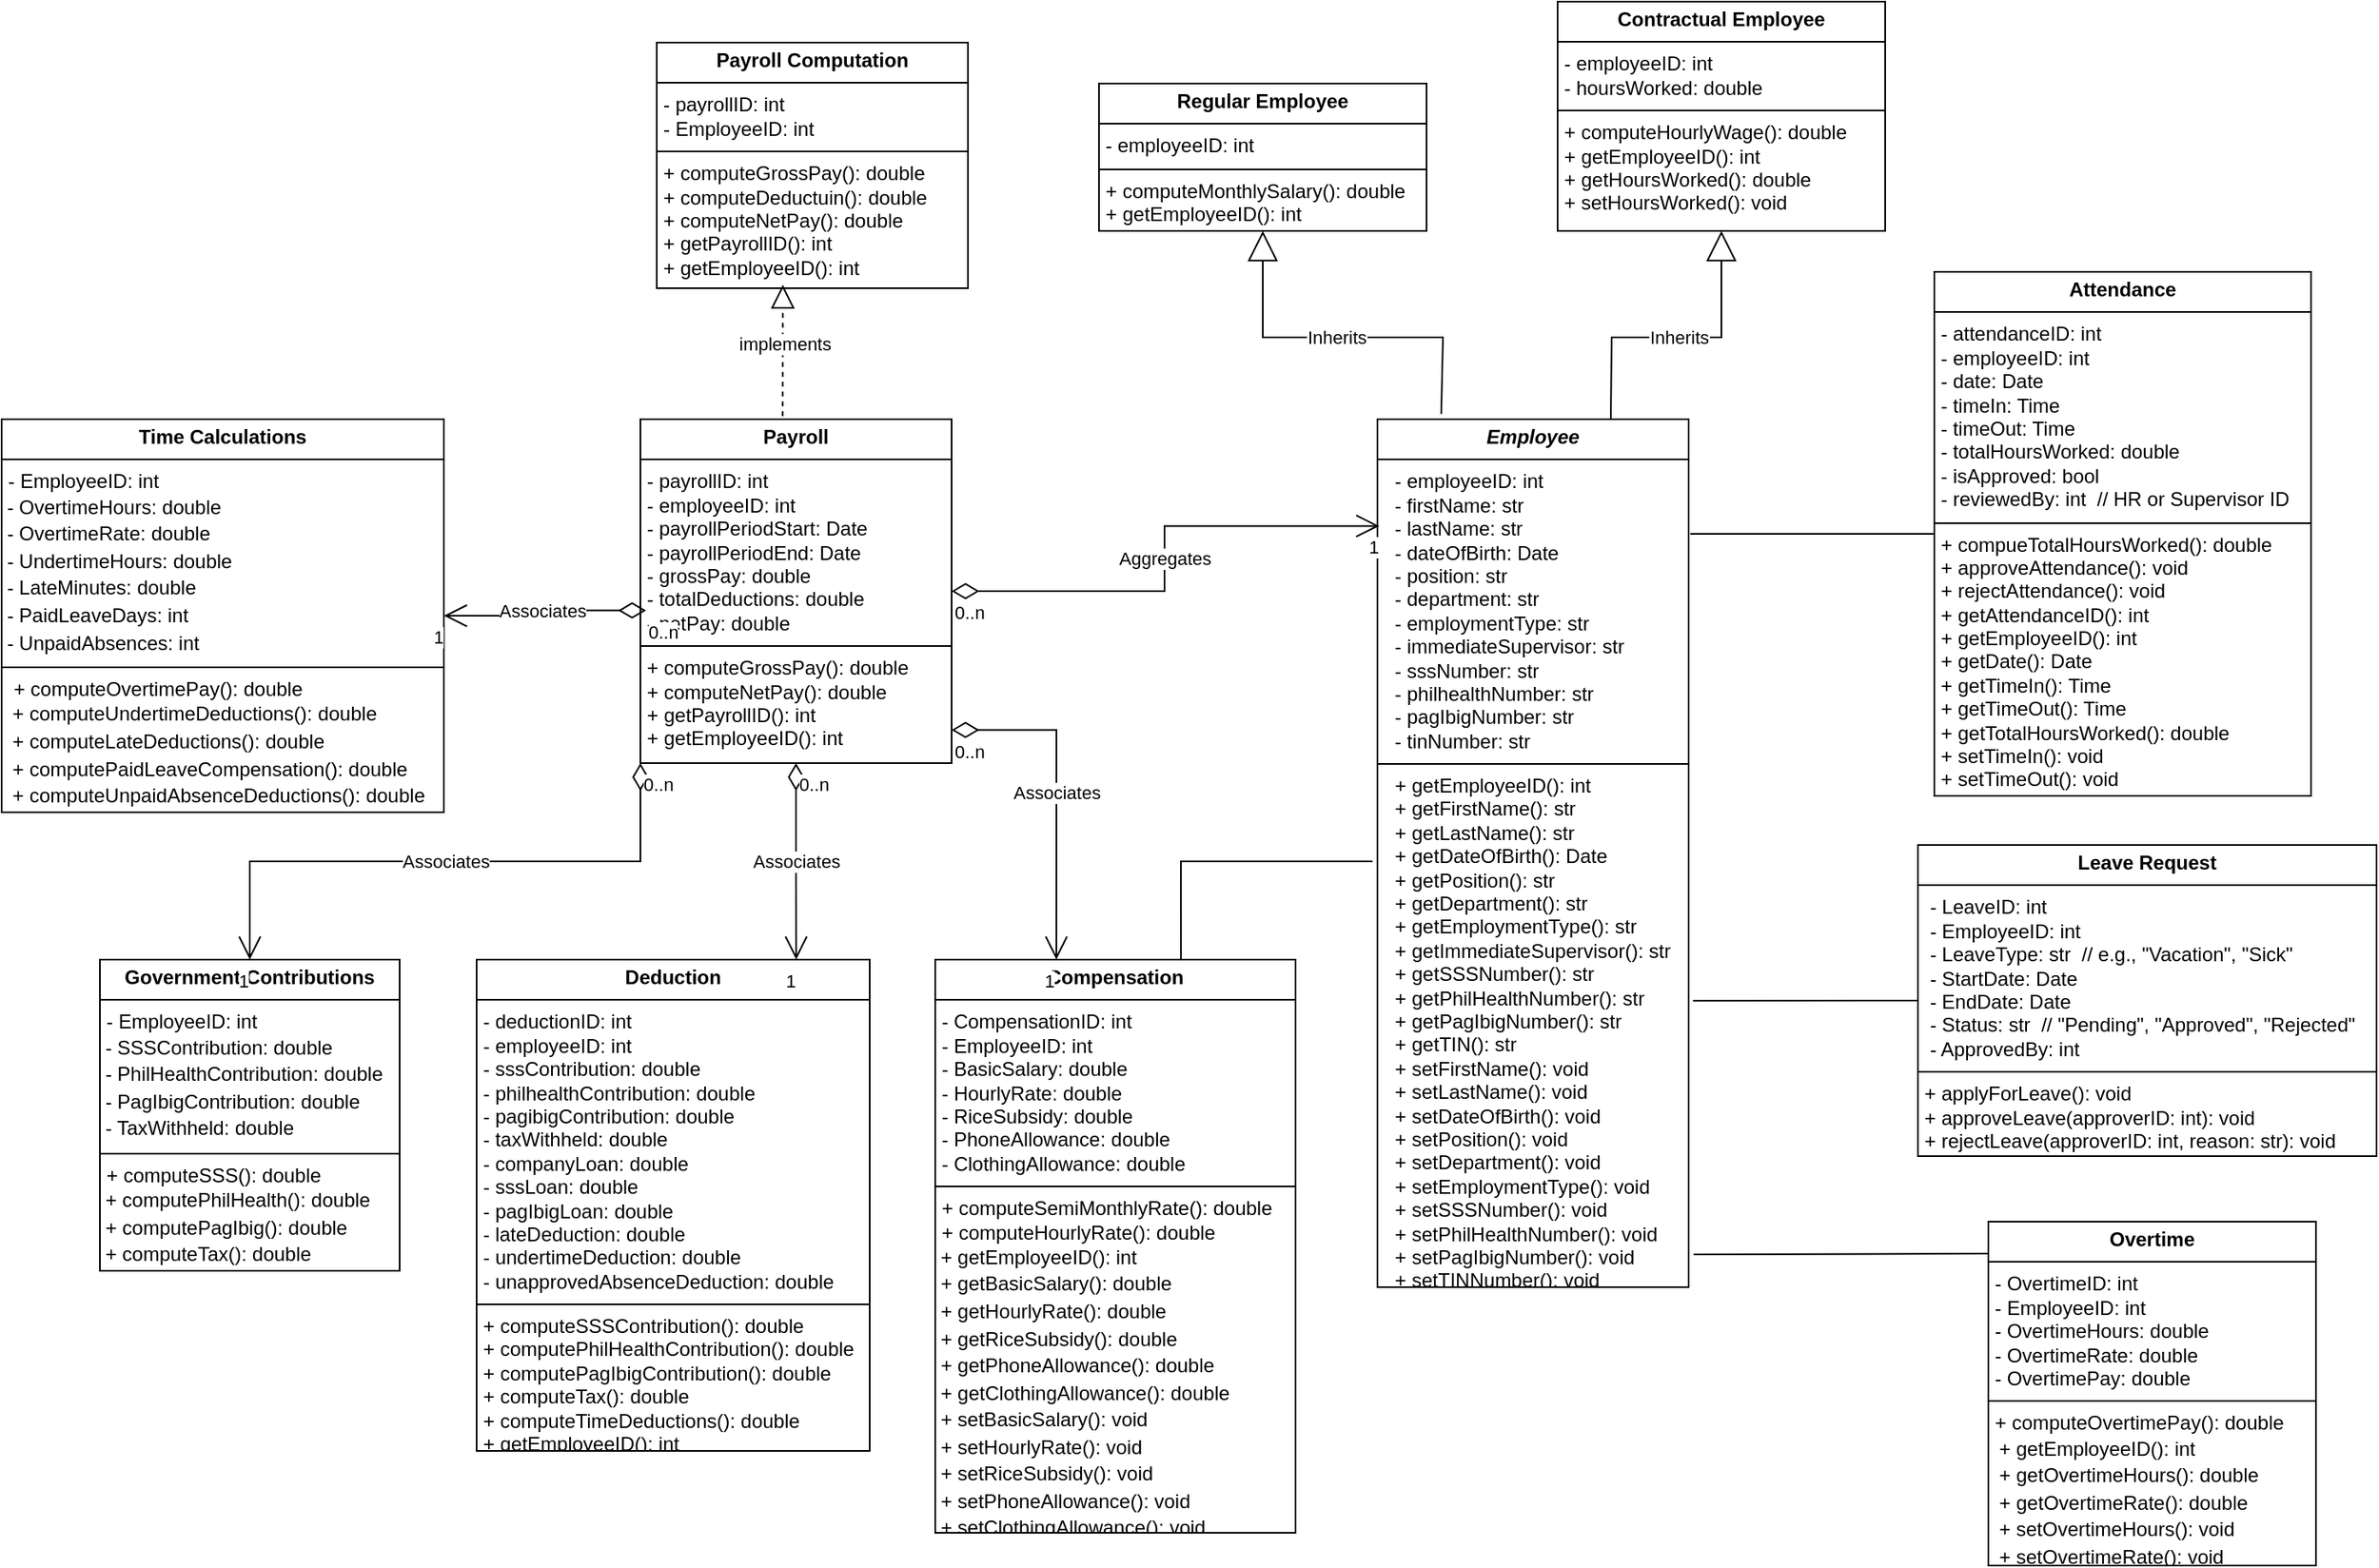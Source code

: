 <mxfile version="26.0.14">
  <diagram id="C5RBs43oDa-KdzZeNtuy" name="Page-1">
    <mxGraphModel dx="2576" dy="2152" grid="1" gridSize="10" guides="1" tooltips="1" connect="1" arrows="1" fold="1" page="1" pageScale="1" pageWidth="827" pageHeight="1169" math="0" shadow="0">
      <root>
        <mxCell id="WIyWlLk6GJQsqaUBKTNV-0" />
        <mxCell id="WIyWlLk6GJQsqaUBKTNV-1" parent="WIyWlLk6GJQsqaUBKTNV-0" />
        <mxCell id="chRU82PReidOJzXPxzaz-0" value="&lt;p style=&quot;margin:0px;margin-top:4px;text-align:center;&quot;&gt;&lt;b&gt;&lt;i&gt;Employee&lt;/i&gt;&lt;/b&gt;&lt;/p&gt;&lt;hr size=&quot;1&quot; style=&quot;border-style:solid;&quot;&gt;&lt;p style=&quot;margin:0px;margin-left:4px;&quot;&gt;&amp;nbsp; - employeeID: int &amp;nbsp;&lt;/p&gt;&lt;p style=&quot;margin:0px;margin-left:4px;&quot;&gt;&amp;nbsp; - firstName: str &amp;nbsp;&lt;/p&gt;&lt;p style=&quot;margin:0px;margin-left:4px;&quot;&gt;&amp;nbsp; - lastName: str &amp;nbsp;&lt;/p&gt;&lt;p style=&quot;margin:0px;margin-left:4px;&quot;&gt;&amp;nbsp; - dateOfBirth: Date &amp;nbsp;&lt;/p&gt;&lt;p style=&quot;margin:0px;margin-left:4px;&quot;&gt;&amp;nbsp; - position: str &amp;nbsp;&lt;/p&gt;&lt;p style=&quot;margin:0px;margin-left:4px;&quot;&gt;&amp;nbsp; - department: str &amp;nbsp;&lt;/p&gt;&lt;p style=&quot;margin:0px;margin-left:4px;&quot;&gt;&amp;nbsp; - employmentType: str &amp;nbsp;&lt;/p&gt;&lt;p style=&quot;margin:0px;margin-left:4px;&quot;&gt;&amp;nbsp; - immedi&lt;span style=&quot;white-space: pre;&quot;&gt;ateSupervisor: str&lt;/span&gt;&lt;/p&gt;&lt;p style=&quot;margin:0px;margin-left:4px;&quot;&gt;&amp;nbsp; - sssNumber: str &amp;nbsp;&lt;/p&gt;&lt;p style=&quot;margin:0px;margin-left:4px;&quot;&gt;&amp;nbsp; - philhealthNumber: str &amp;nbsp;&lt;/p&gt;&lt;p style=&quot;margin:0px;margin-left:4px;&quot;&gt;&amp;nbsp; - pagIbigNumber: str &amp;nbsp;&lt;/p&gt;&lt;p style=&quot;margin:0px;margin-left:4px;&quot;&gt;&amp;nbsp; - tinNumber: str &amp;nbsp;&lt;/p&gt;&lt;hr size=&quot;1&quot; style=&quot;border-style:solid;&quot;&gt;&lt;p style=&quot;margin: 0px 0px 0px 4px;&quot;&gt;&amp;nbsp; + getEmployeeID(): int &amp;nbsp;&lt;br&gt;&lt;/p&gt;&lt;p style=&quot;margin: 0px 0px 0px 4px;&quot;&gt;&amp;nbsp; + getFirstName(): str &amp;nbsp;&lt;/p&gt;&lt;p style=&quot;margin: 0px 0px 0px 4px;&quot;&gt;&amp;nbsp; + getLastName(): str &amp;nbsp;&lt;/p&gt;&lt;p style=&quot;margin: 0px 0px 0px 4px;&quot;&gt;&amp;nbsp; + getDateOfBirth(): Date &amp;nbsp;&lt;/p&gt;&lt;p style=&quot;margin: 0px 0px 0px 4px;&quot;&gt;&amp;nbsp; + getPosition(): str &amp;nbsp;&lt;/p&gt;&lt;p style=&quot;margin: 0px 0px 0px 4px;&quot;&gt;&amp;nbsp; + getDepartment(): str &amp;nbsp;&lt;/p&gt;&lt;p style=&quot;margin: 0px 0px 0px 4px;&quot;&gt;&amp;nbsp; + getEmploymentType(): str&amp;nbsp;&lt;/p&gt;&lt;p style=&quot;margin: 0px 0px 0px 4px;&quot;&gt;&amp;nbsp; + getImmediateSupervisor(): str&amp;nbsp;&lt;/p&gt;&lt;p style=&quot;margin: 0px 0px 0px 4px;&quot;&gt;&amp;nbsp; + getSSSNumber(): str &amp;nbsp;&lt;/p&gt;&lt;p style=&quot;margin: 0px 0px 0px 4px;&quot;&gt;&amp;nbsp; + getPhilHealthNumber(): str &amp;nbsp;&lt;/p&gt;&lt;p style=&quot;margin: 0px 0px 0px 4px;&quot;&gt;&amp;nbsp; + getPagIbigNumber(): str &amp;nbsp;&lt;/p&gt;&lt;p style=&quot;margin: 0px 0px 0px 4px;&quot;&gt;&amp;nbsp; + getTIN(): str &amp;nbsp;&lt;/p&gt;&lt;p style=&quot;margin: 0px 0px 0px 4px;&quot;&gt;&amp;nbsp; + setFirstName(): void &amp;nbsp;&lt;/p&gt;&lt;p style=&quot;margin: 0px 0px 0px 4px;&quot;&gt;&amp;nbsp; + setLastName(): void &amp;nbsp;&lt;/p&gt;&lt;p style=&quot;margin: 0px 0px 0px 4px;&quot;&gt;&amp;nbsp; + setDateOfBirth(): void &amp;nbsp;&lt;/p&gt;&lt;p style=&quot;margin: 0px 0px 0px 4px;&quot;&gt;&amp;nbsp; + setPosition(): void &amp;nbsp;&lt;/p&gt;&lt;p style=&quot;margin: 0px 0px 0px 4px;&quot;&gt;&amp;nbsp; + setDepartment(): void &amp;nbsp;&lt;/p&gt;&lt;p style=&quot;margin: 0px 0px 0px 4px;&quot;&gt;&amp;nbsp; + setEmploymentType(): void &amp;nbsp;&lt;/p&gt;&lt;p style=&quot;margin: 0px 0px 0px 4px;&quot;&gt;&amp;nbsp; + setSSSNumber(): void &amp;nbsp;&lt;/p&gt;&lt;p style=&quot;margin: 0px 0px 0px 4px;&quot;&gt;&amp;nbsp; + setPhilHealthNumber(): void &amp;nbsp;&lt;/p&gt;&lt;p style=&quot;margin: 0px 0px 0px 4px;&quot;&gt;&amp;nbsp; + setPagIbigNumber(): void &amp;nbsp;&lt;/p&gt;&lt;p style=&quot;margin: 0px 0px 0px 4px;&quot;&gt;&amp;nbsp; + setTINNumber(): void&lt;/p&gt;" style="verticalAlign=top;align=left;overflow=fill;html=1;whiteSpace=wrap;" parent="WIyWlLk6GJQsqaUBKTNV-1" vertex="1">
          <mxGeometry x="40" y="130" width="190" height="530" as="geometry" />
        </mxCell>
        <mxCell id="chRU82PReidOJzXPxzaz-1" value="&lt;p style=&quot;margin:0px;margin-top:4px;text-align:center;&quot;&gt;&lt;b&gt;Payroll&lt;/b&gt;&lt;/p&gt;&lt;hr size=&quot;1&quot; style=&quot;border-style:solid;&quot;&gt;&lt;p style=&quot;margin:0px;margin-left:4px;&quot;&gt;- payrollID: int&lt;br&gt;- employeeID: int&lt;/p&gt;&lt;p style=&quot;margin:0px;margin-left:4px;&quot;&gt;- payrollPeriodStart: Date&lt;/p&gt;&lt;p style=&quot;margin:0px;margin-left:4px;&quot;&gt;- payrollPeriodEnd: Date&lt;/p&gt;&lt;p style=&quot;margin:0px;margin-left:4px;&quot;&gt;- grossPay: double&lt;/p&gt;&lt;p style=&quot;margin:0px;margin-left:4px;&quot;&gt;- totalDeductions: double&lt;/p&gt;&lt;p style=&quot;margin:0px;margin-left:4px;&quot;&gt;- netPay: double&lt;/p&gt;&lt;hr size=&quot;1&quot; style=&quot;border-style:solid;&quot;&gt;&lt;p style=&quot;margin:0px;margin-left:4px;&quot;&gt;+ computeGrossPay(): double&lt;br&gt;+ computeNetPay(): double&lt;/p&gt;&lt;p style=&quot;margin:0px;margin-left:4px;&quot;&gt;+ getPayrollID(): int &amp;nbsp;&lt;/p&gt;&lt;p style=&quot;margin:0px;margin-left:4px;&quot;&gt;+ getEmployeeID(): int &amp;nbsp;&lt;/p&gt;" style="verticalAlign=top;align=left;overflow=fill;html=1;whiteSpace=wrap;" parent="WIyWlLk6GJQsqaUBKTNV-1" vertex="1">
          <mxGeometry x="-410" y="130" width="190" height="210" as="geometry" />
        </mxCell>
        <mxCell id="chRU82PReidOJzXPxzaz-2" value="&lt;p style=&quot;margin:0px;margin-top:4px;text-align:center;&quot;&gt;&lt;b&gt;Regular Employee&lt;/b&gt;&lt;/p&gt;&lt;hr size=&quot;1&quot; style=&quot;border-style:solid;&quot;&gt;&lt;p style=&quot;margin:0px;margin-left:4px;&quot;&gt;- employeeID: int&lt;/p&gt;&lt;hr size=&quot;1&quot; style=&quot;border-style:solid;&quot;&gt;&lt;p style=&quot;margin:0px;margin-left:4px;&quot;&gt;+ computeMonthlySalary(): double &amp;nbsp;&lt;/p&gt;&lt;p style=&quot;margin:0px;margin-left:4px;&quot;&gt;+ getEmployeeID(): int&lt;/p&gt;&lt;p style=&quot;margin:0px;margin-left:4px;&quot;&gt;&lt;br&gt;&lt;/p&gt;" style="verticalAlign=top;align=left;overflow=fill;html=1;whiteSpace=wrap;" parent="WIyWlLk6GJQsqaUBKTNV-1" vertex="1">
          <mxGeometry x="-130" y="-75" width="200" height="90" as="geometry" />
        </mxCell>
        <mxCell id="chRU82PReidOJzXPxzaz-3" value="&lt;p style=&quot;margin:0px;margin-top:4px;text-align:center;&quot;&gt;&lt;b&gt;Contractual Employee&lt;/b&gt;&lt;/p&gt;&lt;hr size=&quot;1&quot; style=&quot;border-style:solid;&quot;&gt;&lt;p style=&quot;margin:0px;margin-left:4px;&quot;&gt;- employeeID: int&lt;/p&gt;&lt;p style=&quot;margin:0px;margin-left:4px;&quot;&gt;- hoursWorked: double&lt;br&gt;&lt;/p&gt;&lt;hr size=&quot;1&quot; style=&quot;border-style:solid;&quot;&gt;&lt;p style=&quot;margin:0px;margin-left:4px;&quot;&gt;+ computeHourlyWage(): double &amp;nbsp;&lt;/p&gt;&lt;p style=&quot;margin:0px;margin-left:4px;&quot;&gt;+ getEmployeeID(): int&lt;/p&gt;&lt;p style=&quot;margin:0px;margin-left:4px;&quot;&gt;+ getHoursWorked(): double&lt;br&gt;&lt;/p&gt;&lt;p style=&quot;margin:0px;margin-left:4px;&quot;&gt;+ setHoursWorked(): void&lt;/p&gt;&lt;p style=&quot;margin:0px;margin-left:4px;&quot;&gt;&lt;br&gt;&lt;/p&gt;" style="verticalAlign=top;align=left;overflow=fill;html=1;whiteSpace=wrap;" parent="WIyWlLk6GJQsqaUBKTNV-1" vertex="1">
          <mxGeometry x="150" y="-125" width="200" height="140" as="geometry" />
        </mxCell>
        <mxCell id="chRU82PReidOJzXPxzaz-5" value="&lt;p style=&quot;margin:0px;margin-top:4px;text-align:center;&quot;&gt;&lt;b&gt;Compensation&lt;/b&gt;&lt;/p&gt;&lt;hr size=&quot;1&quot; style=&quot;border-style:solid;&quot;&gt;&lt;p style=&quot;margin:0px;margin-left:4px;&quot;&gt;- CompensationID: int &amp;nbsp;&lt;/p&gt;&lt;p style=&quot;margin:0px;margin-left:4px;&quot;&gt;- EmployeeID: int &amp;nbsp;&lt;/p&gt;&lt;p style=&quot;margin:0px;margin-left:4px;&quot;&gt;- BasicSalary: double &amp;nbsp;&lt;br&gt;&lt;/p&gt;&lt;p style=&quot;margin:0px;margin-left:4px;&quot;&gt;- HourlyRate: double &amp;nbsp;&lt;/p&gt;&lt;p style=&quot;margin:0px;margin-left:4px;&quot;&gt;- RiceSubsidy: double &amp;nbsp;&lt;/p&gt;&lt;p style=&quot;margin:0px;margin-left:4px;&quot;&gt;- PhoneAllowance: double &amp;nbsp;&lt;/p&gt;&lt;p style=&quot;margin:0px;margin-left:4px;&quot;&gt;- ClothingAllowance: double&lt;/p&gt;&lt;hr size=&quot;1&quot; style=&quot;border-style:solid;&quot;&gt;&lt;p style=&quot;margin:0px;margin-left:4px;&quot;&gt;+ computeSemiMonthlyRate(): double &amp;nbsp;&lt;/p&gt;&lt;p style=&quot;margin:0px;margin-left:4px;&quot;&gt;+ computeHourlyRate(): double&amp;nbsp;&lt;/p&gt;&lt;span id=&quot;docs-internal-guid-3c4f18a2-7fff-37b7-09e7-5eb1f51e57d1&quot;&gt;&lt;p style=&quot;line-height: 1.38; margin-top: 0pt; margin-bottom: 0pt;&quot; dir=&quot;ltr&quot;&gt;&lt;font style=&quot;font-size: 12px;&quot;&gt;&lt;span style=&quot;font-family: Arial, sans-serif; font-variant-ligatures: normal; font-variant-alternates: normal; font-variant-numeric: normal; font-variant-east-asian: normal; font-variant-position: normal; vertical-align: baseline; white-space: pre-wrap;&quot;&gt;&amp;nbsp;&lt;/span&gt;&lt;span style=&quot;font-family: Arial, sans-serif; white-space: pre-wrap;&quot;&gt;+ getEmployeeID(): int&lt;/span&gt;&lt;/font&gt;&lt;/p&gt;&lt;p style=&quot;line-height: 1.38; margin-top: 0pt; margin-bottom: 0pt;&quot; dir=&quot;ltr&quot;&gt;&lt;span style=&quot;font-family: Arial, sans-serif; font-variant-ligatures: normal; font-variant-alternates: normal; font-variant-numeric: normal; font-variant-east-asian: normal; font-variant-position: normal; vertical-align: baseline; white-space: pre-wrap;&quot;&gt;&lt;font style=&quot;font-size: 12px;&quot;&gt;&amp;nbsp;+ getBasicSalary(): double&lt;/font&gt;&lt;/span&gt;&lt;/p&gt;&lt;p style=&quot;line-height: 1.38; margin-top: 0pt; margin-bottom: 0pt;&quot; dir=&quot;ltr&quot;&gt;&lt;span style=&quot;font-variant-ligatures: normal; font-variant-alternates: normal; font-variant-numeric: normal; font-variant-east-asian: normal; font-variant-position: normal; vertical-align: baseline; white-space: pre-wrap;&quot;&gt;&lt;font style=&quot;font-size: 12px;&quot;&gt;&amp;nbsp;+ getHourlyRate(): double&lt;/font&gt;&lt;/span&gt;&lt;/p&gt;&lt;p style=&quot;line-height: 1.38; margin-top: 0pt; margin-bottom: 0pt;&quot; dir=&quot;ltr&quot;&gt;&lt;span style=&quot;font-variant-ligatures: normal; font-variant-alternates: normal; font-variant-numeric: normal; font-variant-east-asian: normal; font-variant-position: normal; vertical-align: baseline; white-space: pre-wrap;&quot;&gt;&lt;font style=&quot;font-size: 12px;&quot; face=&quot;Helvetica&quot;&gt;&amp;nbsp;+ getRiceSubsidy(): double&lt;/font&gt;&lt;/span&gt;&lt;/p&gt;&lt;p style=&quot;line-height: 1.38; margin-top: 0pt; margin-bottom: 0pt;&quot; dir=&quot;ltr&quot;&gt;&lt;span style=&quot;font-variant-ligatures: normal; font-variant-alternates: normal; font-variant-numeric: normal; font-variant-east-asian: normal; font-variant-position: normal; vertical-align: baseline; white-space: pre-wrap;&quot;&gt;&lt;font style=&quot;font-size: 12px;&quot; face=&quot;Helvetica&quot;&gt;&amp;nbsp;+ getPhoneAllowance(): double&lt;/font&gt;&lt;/span&gt;&lt;/p&gt;&lt;p style=&quot;line-height: 1.38; margin-top: 0pt; margin-bottom: 0pt;&quot; dir=&quot;ltr&quot;&gt;&lt;span style=&quot;font-variant-ligatures: normal; font-variant-alternates: normal; font-variant-numeric: normal; font-variant-east-asian: normal; font-variant-position: normal; vertical-align: baseline; white-space: pre-wrap;&quot;&gt;&lt;font style=&quot;font-size: 12px;&quot;&gt;&amp;nbsp;+ getClothingAllowance(): double&lt;/font&gt;&lt;/span&gt;&lt;/p&gt;&lt;p style=&quot;line-height: 1.38; margin-top: 0pt; margin-bottom: 0pt;&quot; dir=&quot;ltr&quot;&gt;&lt;span style=&quot;font-variant-ligatures: normal; font-variant-alternates: normal; font-variant-numeric: normal; font-variant-east-asian: normal; font-variant-position: normal; vertical-align: baseline; white-space: pre-wrap;&quot;&gt;&lt;font style=&quot;font-size: 12px;&quot; face=&quot;Helvetica&quot;&gt;&amp;nbsp;+ setBasicSalary(): void&lt;/font&gt;&lt;/span&gt;&lt;/p&gt;&lt;p style=&quot;line-height: 1.38; margin-top: 0pt; margin-bottom: 0pt;&quot; dir=&quot;ltr&quot;&gt;&lt;span style=&quot;font-variant-ligatures: normal; font-variant-alternates: normal; font-variant-numeric: normal; font-variant-east-asian: normal; font-variant-position: normal; vertical-align: baseline; white-space: pre-wrap;&quot;&gt;&lt;font style=&quot;font-size: 12px;&quot; face=&quot;Helvetica&quot;&gt;&amp;nbsp;+ setHourlyRate(): void&lt;/font&gt;&lt;/span&gt;&lt;/p&gt;&lt;p style=&quot;line-height: 1.38; margin-top: 0pt; margin-bottom: 0pt;&quot; dir=&quot;ltr&quot;&gt;&lt;span style=&quot;font-variant-ligatures: normal; font-variant-alternates: normal; font-variant-numeric: normal; font-variant-east-asian: normal; font-variant-position: normal; vertical-align: baseline; white-space: pre-wrap;&quot;&gt;&lt;font style=&quot;font-size: 12px;&quot; face=&quot;Helvetica&quot;&gt;&amp;nbsp;+ setRiceSubsidy(): void&lt;/font&gt;&lt;/span&gt;&lt;/p&gt;&lt;p style=&quot;line-height: 1.38; margin-top: 0pt; margin-bottom: 0pt;&quot; dir=&quot;ltr&quot;&gt;&lt;span style=&quot;font-variant-ligatures: normal; font-variant-alternates: normal; font-variant-numeric: normal; font-variant-east-asian: normal; font-variant-position: normal; vertical-align: baseline; white-space: pre-wrap;&quot;&gt;&lt;font style=&quot;font-size: 12px;&quot; face=&quot;Helvetica&quot;&gt;&amp;nbsp;+ setPhoneAllowance(): void&lt;/font&gt;&lt;/span&gt;&lt;/p&gt;&lt;p style=&quot;line-height: 1.38; margin-top: 0pt; margin-bottom: 0pt;&quot; dir=&quot;ltr&quot;&gt;&lt;span style=&quot;font-family: Arial, sans-serif; font-variant-ligatures: normal; font-variant-alternates: normal; font-variant-numeric: normal; font-variant-east-asian: normal; font-variant-position: normal; vertical-align: baseline; white-space: pre-wrap;&quot;&gt;&lt;font style=&quot;font-size: 12px;&quot;&gt;&amp;nbsp;+ setClothingAllowance(): void&lt;/font&gt;&lt;/span&gt;&lt;/p&gt;&lt;/span&gt;&lt;br class=&quot;Apple-interchange-newline&quot;&gt;&lt;p style=&quot;margin:0px;margin-left:4px;&quot;&gt;&amp;nbsp;&lt;/p&gt;" style="verticalAlign=top;align=left;overflow=fill;html=1;whiteSpace=wrap;" parent="WIyWlLk6GJQsqaUBKTNV-1" vertex="1">
          <mxGeometry x="-230" y="460" width="220" height="350" as="geometry" />
        </mxCell>
        <mxCell id="chRU82PReidOJzXPxzaz-6" style="edgeStyle=orthogonalEdgeStyle;rounded=0;orthogonalLoop=1;jettySize=auto;html=1;exitX=0.5;exitY=1;exitDx=0;exitDy=0;" parent="WIyWlLk6GJQsqaUBKTNV-1" source="chRU82PReidOJzXPxzaz-5" target="chRU82PReidOJzXPxzaz-5" edge="1">
          <mxGeometry relative="1" as="geometry" />
        </mxCell>
        <mxCell id="chRU82PReidOJzXPxzaz-7" value="&lt;p style=&quot;margin:0px;margin-top:4px;text-align:center;&quot;&gt;&lt;b&gt;Overtime&lt;/b&gt;&lt;/p&gt;&lt;hr size=&quot;1&quot; style=&quot;border-style:solid;&quot;&gt;&lt;p style=&quot;margin:0px;margin-left:4px;&quot;&gt;- OvertimeID: int &amp;nbsp;&lt;/p&gt;&lt;p style=&quot;margin:0px;margin-left:4px;&quot;&gt;- EmployeeID: int &amp;nbsp;&lt;/p&gt;&lt;p style=&quot;margin:0px;margin-left:4px;&quot;&gt;- OvertimeHours: double &amp;nbsp;&lt;/p&gt;&lt;p style=&quot;margin:0px;margin-left:4px;&quot;&gt;- OvertimeRate: double &amp;nbsp;&lt;/p&gt;&lt;p style=&quot;margin:0px;margin-left:4px;&quot;&gt;- OvertimePay: double&lt;/p&gt;&lt;hr size=&quot;1&quot; style=&quot;border-style:solid;&quot;&gt;&lt;p style=&quot;margin:0px;margin-left:4px;&quot;&gt;+ computeOvertimePay(): double&lt;/p&gt;&lt;p style=&quot;line-height: 1.38; margin-top: 0pt; margin-bottom: 0pt;&quot; dir=&quot;ltr&quot;&gt;&lt;span style=&quot;color: rgb(0, 0, 0); background-color: transparent; font-weight: 400; font-style: normal; font-variant-ligatures: normal; font-variant-caps: normal; font-variant-alternates: normal; font-variant-numeric: normal; font-variant-east-asian: normal; font-variant-position: normal; text-decoration: none; vertical-align: baseline; white-space: pre-wrap;&quot;&gt;&lt;font style=&quot;font-size: 12px;&quot; face=&quot;Helvetica&quot;&gt;&amp;nbsp;&amp;nbsp;+ getEmployeeID(): int&lt;/font&gt;&lt;/span&gt;&lt;/p&gt;&lt;p style=&quot;line-height: 1.38; margin-top: 0pt; margin-bottom: 0pt;&quot; dir=&quot;ltr&quot;&gt;&lt;span style=&quot;color: rgb(0, 0, 0); background-color: transparent; font-weight: 400; font-style: normal; font-variant-ligatures: normal; font-variant-caps: normal; font-variant-alternates: normal; font-variant-numeric: normal; font-variant-east-asian: normal; font-variant-position: normal; text-decoration: none; vertical-align: baseline; white-space: pre-wrap;&quot;&gt;&lt;font style=&quot;font-size: 12px;&quot; face=&quot;Helvetica&quot;&gt;&amp;nbsp;&amp;nbsp;+ getOvertimeHours(): double&lt;/font&gt;&lt;/span&gt;&lt;/p&gt;&lt;p style=&quot;line-height: 1.38; margin-top: 0pt; margin-bottom: 0pt;&quot; dir=&quot;ltr&quot;&gt;&lt;span style=&quot;color: rgb(0, 0, 0); background-color: transparent; font-weight: 400; font-style: normal; font-variant-ligatures: normal; font-variant-caps: normal; font-variant-alternates: normal; font-variant-numeric: normal; font-variant-east-asian: normal; font-variant-position: normal; text-decoration: none; vertical-align: baseline; white-space: pre-wrap;&quot;&gt;&lt;font style=&quot;font-size: 12px;&quot; face=&quot;Helvetica&quot;&gt;&amp;nbsp;&amp;nbsp;+ getOvertimeRate(): double&lt;/font&gt;&lt;/span&gt;&lt;/p&gt;&lt;p style=&quot;line-height: 1.38; margin-top: 0pt; margin-bottom: 0pt;&quot; dir=&quot;ltr&quot;&gt;&lt;span style=&quot;color: rgb(0, 0, 0); background-color: transparent; font-weight: 400; font-style: normal; font-variant-ligatures: normal; font-variant-caps: normal; font-variant-alternates: normal; font-variant-numeric: normal; font-variant-east-asian: normal; font-variant-position: normal; text-decoration: none; vertical-align: baseline; white-space: pre-wrap;&quot;&gt;&lt;font style=&quot;font-size: 12px;&quot; face=&quot;Helvetica&quot;&gt;&amp;nbsp;&amp;nbsp;+ setOvertimeHours(): void&lt;/font&gt;&lt;/span&gt;&lt;/p&gt;&lt;p style=&quot;line-height: 1.38; margin-top: 0pt; margin-bottom: 0pt;&quot; dir=&quot;ltr&quot;&gt;&lt;span style=&quot;color: rgb(0, 0, 0); background-color: transparent; font-weight: 400; font-style: normal; font-variant-ligatures: normal; font-variant-caps: normal; font-variant-alternates: normal; font-variant-numeric: normal; font-variant-east-asian: normal; font-variant-position: normal; text-decoration: none; vertical-align: baseline; white-space: pre-wrap;&quot;&gt;&lt;font style=&quot;font-size: 12px;&quot; face=&quot;Helvetica&quot;&gt;&amp;nbsp;&amp;nbsp;+ setOvertimeRate(): void&lt;/font&gt;&lt;/span&gt;&lt;/p&gt;&lt;p style=&quot;margin:0px;margin-left:4px;&quot;&gt;&lt;span id=&quot;docs-internal-guid-a8d31818-7fff-54fe-7ceb-3d3f3d21c4a2&quot;&gt;&lt;/span&gt;&lt;br class=&quot;Apple-interchange-newline&quot;&gt;&lt;/p&gt;" style="verticalAlign=top;align=left;overflow=fill;html=1;whiteSpace=wrap;" parent="WIyWlLk6GJQsqaUBKTNV-1" vertex="1">
          <mxGeometry x="413" y="620" width="200" height="210" as="geometry" />
        </mxCell>
        <mxCell id="chRU82PReidOJzXPxzaz-8" value="&lt;p style=&quot;margin:0px;margin-top:4px;text-align:center;&quot;&gt;&lt;b&gt;Attendance&lt;/b&gt;&lt;/p&gt;&lt;hr size=&quot;1&quot; style=&quot;border-style:solid;&quot;&gt;&lt;p style=&quot;margin:0px;margin-left:4px;&quot;&gt;- attendanceID: int &amp;nbsp;&lt;/p&gt;&lt;p style=&quot;margin:0px;margin-left:4px;&quot;&gt;- employeeID: int &amp;nbsp;&lt;/p&gt;&lt;p style=&quot;margin:0px;margin-left:4px;&quot;&gt;- date: Date &amp;nbsp;&lt;/p&gt;&lt;p style=&quot;margin:0px;margin-left:4px;&quot;&gt;- timeIn: Time &amp;nbsp;&lt;/p&gt;&lt;p style=&quot;margin:0px;margin-left:4px;&quot;&gt;- timeOut: Time &amp;nbsp;&lt;/p&gt;&lt;p style=&quot;margin:0px;margin-left:4px;&quot;&gt;- totalHoursWorked: double&amp;nbsp;&lt;/p&gt;&lt;p style=&quot;margin:0px;margin-left:4px;&quot;&gt;- isApproved: bool &amp;nbsp;&lt;/p&gt;&lt;p style=&quot;margin:0px;margin-left:4px;&quot;&gt;- reviewedBy: int &amp;nbsp;// HR or Supervisor ID&lt;/p&gt;&lt;hr size=&quot;1&quot; style=&quot;border-style:solid;&quot;&gt;&lt;p style=&quot;margin:0px;margin-left:4px;&quot;&gt;+ compueTotalHoursWorked(): double&lt;/p&gt;&lt;p style=&quot;margin:0px;margin-left:4px;&quot;&gt;+ approveAttendance(): void &amp;nbsp;&lt;br&gt;&lt;/p&gt;&lt;p style=&quot;margin:0px;margin-left:4px;&quot;&gt;+ rejectAttendance(): void &amp;nbsp;&lt;/p&gt;&lt;p style=&quot;margin:0px;margin-left:4px;&quot;&gt;+ getAttendanceID(): int &amp;nbsp;&lt;/p&gt;&lt;p style=&quot;margin:0px;margin-left:4px;&quot;&gt;+ getEmployeeID(): int &amp;nbsp;&lt;/p&gt;&lt;p style=&quot;margin:0px;margin-left:4px;&quot;&gt;+ getDate(): Date &amp;nbsp;&lt;/p&gt;&lt;p style=&quot;margin:0px;margin-left:4px;&quot;&gt;+ getTimeIn(): Time &amp;nbsp;&lt;/p&gt;&lt;p style=&quot;margin:0px;margin-left:4px;&quot;&gt;+ getTimeOut(): Time &amp;nbsp;&lt;/p&gt;&lt;p style=&quot;margin:0px;margin-left:4px;&quot;&gt;+ getTotalHoursWorked(): double &amp;nbsp;&lt;/p&gt;&lt;p style=&quot;margin:0px;margin-left:4px;&quot;&gt;+ setTimeIn(): void &amp;nbsp;&lt;/p&gt;&lt;p style=&quot;margin:0px;margin-left:4px;&quot;&gt;+ setTimeOut(): void &amp;nbsp;&lt;/p&gt;" style="verticalAlign=top;align=left;overflow=fill;html=1;whiteSpace=wrap;" parent="WIyWlLk6GJQsqaUBKTNV-1" vertex="1">
          <mxGeometry x="380" y="40" width="230" height="320" as="geometry" />
        </mxCell>
        <mxCell id="kJTj5XH4hh1Wcs7hZpP2-0" value="&lt;p style=&quot;margin:0px;margin-top:4px;text-align:center;&quot;&gt;&lt;b&gt;Deduction&lt;/b&gt;&lt;/p&gt;&lt;hr size=&quot;1&quot; style=&quot;border-style:solid;&quot;&gt;&lt;p style=&quot;margin:0px;margin-left:4px;&quot;&gt;- deductionID: int &amp;nbsp;&lt;/p&gt;&lt;p style=&quot;margin:0px;margin-left:4px;&quot;&gt;- employeeID: int &amp;nbsp;&lt;/p&gt;&lt;p style=&quot;margin:0px;margin-left:4px;&quot;&gt;- sssContribution: double &amp;nbsp;&lt;/p&gt;&lt;p style=&quot;margin:0px;margin-left:4px;&quot;&gt;- philhealthContribution: double &amp;nbsp;&lt;/p&gt;&lt;p style=&quot;margin:0px;margin-left:4px;&quot;&gt;- pagibigContribution: double &amp;nbsp;&lt;/p&gt;&lt;p style=&quot;margin:0px;margin-left:4px;&quot;&gt;- taxWithheld: double &amp;nbsp;&lt;/p&gt;&lt;p style=&quot;margin:0px;margin-left:4px;&quot;&gt;- companyLoan: double &amp;nbsp;&lt;/p&gt;&lt;p style=&quot;margin:0px;margin-left:4px;&quot;&gt;- sssLoan: double &amp;nbsp;&lt;/p&gt;&lt;p style=&quot;margin:0px;margin-left:4px;&quot;&gt;- pagIbigLoan: double &amp;nbsp;&lt;/p&gt;&lt;p style=&quot;margin:0px;margin-left:4px;&quot;&gt;- lateDeduction: double &amp;nbsp;&lt;/p&gt;&lt;p style=&quot;margin:0px;margin-left:4px;&quot;&gt;- undertimeDeduction: double &amp;nbsp;&lt;/p&gt;&lt;p style=&quot;margin:0px;margin-left:4px;&quot;&gt;- unapprovedAbsenceDeduction: double&amp;nbsp;&lt;/p&gt;&lt;hr size=&quot;1&quot; style=&quot;border-style:solid;&quot;&gt;&lt;p style=&quot;margin:0px;margin-left:4px;&quot;&gt;+ computeSSSContribution(): double &amp;nbsp;&lt;/p&gt;&lt;p style=&quot;margin:0px;margin-left:4px;&quot;&gt;+ computePhilHealthContribution(): double&amp;nbsp;&lt;/p&gt;&lt;p style=&quot;margin:0px;margin-left:4px;&quot;&gt;+ computePagIbigContribution(): double &amp;nbsp;&lt;/p&gt;&lt;p style=&quot;margin:0px;margin-left:4px;&quot;&gt;+ computeTax(): double &amp;nbsp;&lt;/p&gt;&lt;p style=&quot;margin:0px;margin-left:4px;&quot;&gt;+ computeTimeDeductions(): double &amp;nbsp;&lt;/p&gt;&lt;p style=&quot;margin:0px;margin-left:4px;&quot;&gt;+ getEmployeeID(): int &amp;nbsp;&lt;/p&gt;" style="verticalAlign=top;align=left;overflow=fill;html=1;whiteSpace=wrap;" parent="WIyWlLk6GJQsqaUBKTNV-1" vertex="1">
          <mxGeometry x="-510" y="460" width="240" height="300" as="geometry" />
        </mxCell>
        <mxCell id="kJTj5XH4hh1Wcs7hZpP2-1" value="&lt;p style=&quot;margin:0px;margin-top:4px;text-align:center;&quot;&gt;&lt;b&gt;Leave Request&lt;/b&gt;&lt;/p&gt;&lt;hr size=&quot;1&quot; style=&quot;border-style:solid;&quot;&gt;&lt;p style=&quot;margin:0px;margin-left:4px;&quot;&gt;&amp;nbsp;- LeaveID: int &amp;nbsp;&lt;br&gt;&lt;/p&gt;&lt;p style=&quot;margin:0px;margin-left:4px;&quot;&gt;&amp;nbsp;- EmployeeID: int &amp;nbsp;&lt;/p&gt;&lt;p style=&quot;margin:0px;margin-left:4px;&quot;&gt;&amp;nbsp;- LeaveType: str &amp;nbsp;// e.g., &quot;Vacation&quot;, &quot;Sick&quot; &amp;nbsp;&lt;/p&gt;&lt;p style=&quot;margin:0px;margin-left:4px;&quot;&gt;&amp;nbsp;- StartDate: Date &amp;nbsp;&lt;/p&gt;&lt;p style=&quot;margin:0px;margin-left:4px;&quot;&gt;&amp;nbsp;- EndDate: Date &amp;nbsp;&lt;/p&gt;&lt;p style=&quot;margin:0px;margin-left:4px;&quot;&gt;&amp;nbsp;- Status: str &amp;nbsp;// &quot;Pending&quot;, &quot;Approved&quot;, &quot;Rejected&quot; &amp;nbsp;&lt;/p&gt;&lt;p style=&quot;margin:0px;margin-left:4px;&quot;&gt;&amp;nbsp;- ApprovedBy: int &amp;nbsp;&lt;/p&gt;&lt;hr size=&quot;1&quot; style=&quot;border-style:solid;&quot;&gt;&lt;p style=&quot;margin:0px;margin-left:4px;&quot;&gt;+ applyForLeave(): void &amp;nbsp;&lt;/p&gt;&lt;p style=&quot;margin: 0px 0px 0px 4px;&quot;&gt;+ approveLeave(approverID: int): void &amp;nbsp;&lt;/p&gt;&lt;p style=&quot;margin: 0px 0px 0px 4px;&quot;&gt;+ rejectLeave(approverID: int, reason: str): void&lt;/p&gt;" style="verticalAlign=top;align=left;overflow=fill;html=1;whiteSpace=wrap;" parent="WIyWlLk6GJQsqaUBKTNV-1" vertex="1">
          <mxGeometry x="370" y="390" width="280" height="190" as="geometry" />
        </mxCell>
        <mxCell id="HtBY6VMavfYGtQ5vFy3v-0" value="&lt;p style=&quot;margin:0px;margin-top:4px;text-align:center;&quot;&gt;&lt;b&gt;Government Contributions&lt;/b&gt;&lt;/p&gt;&lt;hr size=&quot;1&quot; style=&quot;border-style:solid;&quot;&gt;&lt;p style=&quot;margin:0px;margin-left:4px;&quot;&gt;&lt;font style=&quot;font-size: 12px;&quot; face=&quot;Helvetica&quot;&gt;&lt;span style=&quot;text-wrap-mode: wrap;&quot;&gt;-&lt;/span&gt;&lt;span style=&quot;white-space: pre-wrap;&quot;&gt; EmployeeID: int&amp;nbsp;&amp;nbsp;&lt;/span&gt;&lt;/font&gt;&lt;/p&gt;&lt;p style=&quot;line-height: 1.38; margin-top: 0pt; margin-bottom: 0pt;&quot; dir=&quot;ltr&quot;&gt;&lt;span style=&quot;color: rgb(0, 0, 0); background-color: transparent; font-weight: 400; font-style: normal; font-variant-ligatures: normal; font-variant-caps: normal; font-variant-alternates: normal; font-variant-numeric: normal; font-variant-east-asian: normal; font-variant-position: normal; text-decoration: none; vertical-align: baseline; white-space: pre-wrap;&quot;&gt;&lt;font style=&quot;font-size: 12px;&quot; face=&quot;Helvetica&quot;&gt;&amp;nbsp;- SSSContribution: double&amp;nbsp;&amp;nbsp;&lt;/font&gt;&lt;/span&gt;&lt;/p&gt;&lt;p style=&quot;line-height: 1.38; margin-top: 0pt; margin-bottom: 0pt;&quot; dir=&quot;ltr&quot;&gt;&lt;span style=&quot;color: rgb(0, 0, 0); background-color: transparent; font-weight: 400; font-style: normal; font-variant-ligatures: normal; font-variant-caps: normal; font-variant-alternates: normal; font-variant-numeric: normal; font-variant-east-asian: normal; font-variant-position: normal; text-decoration: none; vertical-align: baseline; white-space: pre-wrap;&quot;&gt;&lt;font style=&quot;font-size: 12px;&quot;&gt;&amp;nbsp;- PhilHealthContribution: double&amp;nbsp;&amp;nbsp;&lt;/font&gt;&lt;/span&gt;&lt;/p&gt;&lt;p style=&quot;line-height: 1.38; margin-top: 0pt; margin-bottom: 0pt;&quot; dir=&quot;ltr&quot;&gt;&lt;span style=&quot;color: rgb(0, 0, 0); background-color: transparent; font-weight: 400; font-style: normal; font-variant-ligatures: normal; font-variant-caps: normal; font-variant-alternates: normal; font-variant-numeric: normal; font-variant-east-asian: normal; font-variant-position: normal; text-decoration: none; vertical-align: baseline; white-space: pre-wrap;&quot;&gt;&lt;font face=&quot;Helvetica&quot; style=&quot;font-size: 12px;&quot;&gt;&amp;nbsp;- PagIbigContribution: double&amp;nbsp;&amp;nbsp;&lt;/font&gt;&lt;/span&gt;&lt;/p&gt;&lt;p style=&quot;line-height: 1.38; margin-top: 0pt; margin-bottom: 0pt;&quot; dir=&quot;ltr&quot;&gt;&lt;span style=&quot;color: rgb(0, 0, 0); background-color: transparent; font-weight: 400; font-style: normal; font-variant-ligatures: normal; font-variant-caps: normal; font-variant-alternates: normal; font-variant-numeric: normal; font-variant-east-asian: normal; font-variant-position: normal; text-decoration: none; vertical-align: baseline; white-space: pre-wrap;&quot;&gt;&lt;font face=&quot;Helvetica&quot; style=&quot;font-size: 12px;&quot;&gt;&amp;nbsp;- TaxWithheld: double&amp;nbsp; &lt;/font&gt;&lt;/span&gt;&lt;/p&gt;&lt;hr size=&quot;1&quot; style=&quot;border-style:solid;&quot;&gt;&lt;p style=&quot;margin:0px;margin-left:4px;&quot;&gt;&lt;font face=&quot;Helvetica&quot; style=&quot;font-size: 12px;&quot;&gt;&lt;span style=&quot;white-space: pre-wrap;&quot;&gt;+ computeSSS(): double&amp;nbsp;&amp;nbsp;&lt;/span&gt;&lt;br&gt;&lt;/font&gt;&lt;/p&gt;&lt;p style=&quot;line-height: 1.38; margin-top: 0pt; margin-bottom: 0pt;&quot; dir=&quot;ltr&quot;&gt;&lt;span style=&quot;color: rgb(0, 0, 0); background-color: transparent; font-weight: 400; font-style: normal; font-variant-ligatures: normal; font-variant-caps: normal; font-variant-alternates: normal; font-variant-numeric: normal; font-variant-east-asian: normal; font-variant-position: normal; text-decoration: none; vertical-align: baseline; white-space: pre-wrap;&quot;&gt;&lt;font face=&quot;Helvetica&quot; style=&quot;font-size: 12px;&quot;&gt;&amp;nbsp;+ computePhilHealth(): double&amp;nbsp;&amp;nbsp;&lt;/font&gt;&lt;/span&gt;&lt;/p&gt;&lt;p style=&quot;line-height: 1.38; margin-top: 0pt; margin-bottom: 0pt;&quot; dir=&quot;ltr&quot;&gt;&lt;span style=&quot;color: rgb(0, 0, 0); background-color: transparent; font-weight: 400; font-style: normal; font-variant-ligatures: normal; font-variant-caps: normal; font-variant-alternates: normal; font-variant-numeric: normal; font-variant-east-asian: normal; font-variant-position: normal; text-decoration: none; vertical-align: baseline; white-space: pre-wrap;&quot;&gt;&lt;font face=&quot;Helvetica&quot; style=&quot;font-size: 12px;&quot;&gt;&amp;nbsp;+ computePagIbig(): double&amp;nbsp;&amp;nbsp;&lt;/font&gt;&lt;/span&gt;&lt;/p&gt;&lt;p style=&quot;line-height: 1.38; margin-top: 0pt; margin-bottom: 0pt;&quot; dir=&quot;ltr&quot;&gt;&lt;span style=&quot;color: rgb(0, 0, 0); background-color: transparent; font-weight: 400; font-style: normal; font-variant-ligatures: normal; font-variant-caps: normal; font-variant-alternates: normal; font-variant-numeric: normal; font-variant-east-asian: normal; font-variant-position: normal; text-decoration: none; vertical-align: baseline; white-space: pre-wrap;&quot;&gt;&lt;font face=&quot;Helvetica&quot; style=&quot;font-size: 12px;&quot;&gt;&amp;nbsp;+ computeTax(): double&amp;nbsp; &lt;/font&gt;&lt;/span&gt;&lt;/p&gt;&lt;p style=&quot;margin:0px;margin-left:4px;&quot;&gt;&lt;span id=&quot;docs-internal-guid-a531c32d-7fff-1826-f1b1-abffbe742edd&quot;&gt;&lt;/span&gt;&lt;br class=&quot;Apple-interchange-newline&quot;&gt;&lt;/p&gt;&lt;p style=&quot;margin:0px;margin-left:4px;&quot;&gt;&lt;br&gt;&lt;/p&gt;" style="verticalAlign=top;align=left;overflow=fill;html=1;whiteSpace=wrap;" vertex="1" parent="WIyWlLk6GJQsqaUBKTNV-1">
          <mxGeometry x="-740" y="460" width="183" height="190" as="geometry" />
        </mxCell>
        <mxCell id="HtBY6VMavfYGtQ5vFy3v-1" value="&lt;p style=&quot;margin:0px;margin-top:4px;text-align:center;&quot;&gt;&lt;b&gt;Time Calculations&lt;/b&gt;&lt;/p&gt;&lt;hr size=&quot;1&quot; style=&quot;border-style:solid;&quot;&gt;&lt;p style=&quot;margin:0px;margin-left:4px;&quot;&gt;&lt;span style=&quot;text-wrap-mode: wrap;&quot;&gt; &lt;/span&gt;&lt;span style=&quot;white-space: pre-wrap;&quot;&gt;- EmployeeID: int&amp;nbsp;&amp;nbsp;&lt;/span&gt;&lt;/p&gt;&lt;p style=&quot;line-height: 1.38; margin-top: 0pt; margin-bottom: 0pt;&quot; dir=&quot;ltr&quot;&gt;&lt;span style=&quot;color: rgb(0, 0, 0); background-color: transparent; font-weight: 400; font-style: normal; font-variant-ligatures: normal; font-variant-caps: normal; font-variant-alternates: normal; font-variant-numeric: normal; font-variant-east-asian: normal; font-variant-position: normal; text-decoration: none; vertical-align: baseline; white-space: pre-wrap;&quot;&gt;&lt;font face=&quot;Helvetica&quot; style=&quot;font-size: 12px;&quot;&gt;&amp;nbsp;- OvertimeHours: double&amp;nbsp;&amp;nbsp;&lt;/font&gt;&lt;/span&gt;&lt;/p&gt;&lt;p style=&quot;line-height: 1.38; margin-top: 0pt; margin-bottom: 0pt;&quot; dir=&quot;ltr&quot;&gt;&lt;span style=&quot;color: rgb(0, 0, 0); background-color: transparent; font-weight: 400; font-style: normal; font-variant-ligatures: normal; font-variant-caps: normal; font-variant-alternates: normal; font-variant-numeric: normal; font-variant-east-asian: normal; font-variant-position: normal; text-decoration: none; vertical-align: baseline; white-space: pre-wrap;&quot;&gt;&lt;font face=&quot;Helvetica&quot; style=&quot;font-size: 12px;&quot;&gt;&amp;nbsp;- OvertimeRate: double&amp;nbsp;&amp;nbsp;&lt;/font&gt;&lt;/span&gt;&lt;/p&gt;&lt;p style=&quot;line-height: 1.38; margin-top: 0pt; margin-bottom: 0pt;&quot; dir=&quot;ltr&quot;&gt;&lt;span style=&quot;color: rgb(0, 0, 0); background-color: transparent; font-weight: 400; font-style: normal; font-variant-ligatures: normal; font-variant-caps: normal; font-variant-alternates: normal; font-variant-numeric: normal; font-variant-east-asian: normal; font-variant-position: normal; text-decoration: none; vertical-align: baseline; white-space: pre-wrap;&quot;&gt;&lt;font style=&quot;font-size: 12px;&quot; face=&quot;Helvetica&quot;&gt;&amp;nbsp;- UndertimeHours: double&amp;nbsp;&amp;nbsp;&lt;/font&gt;&lt;/span&gt;&lt;/p&gt;&lt;p style=&quot;line-height: 1.38; margin-top: 0pt; margin-bottom: 0pt;&quot; dir=&quot;ltr&quot;&gt;&lt;span style=&quot;color: rgb(0, 0, 0); background-color: transparent; font-weight: 400; font-style: normal; font-variant-ligatures: normal; font-variant-caps: normal; font-variant-alternates: normal; font-variant-numeric: normal; font-variant-east-asian: normal; font-variant-position: normal; text-decoration: none; vertical-align: baseline; white-space: pre-wrap;&quot;&gt;&lt;font style=&quot;font-size: 12px;&quot;&gt;&amp;nbsp;- LateMinutes: double&amp;nbsp;&amp;nbsp;&lt;/font&gt;&lt;/span&gt;&lt;/p&gt;&lt;p style=&quot;line-height: 1.38; margin-top: 0pt; margin-bottom: 0pt;&quot; dir=&quot;ltr&quot;&gt;&lt;span style=&quot;color: rgb(0, 0, 0); background-color: transparent; font-weight: 400; font-style: normal; font-variant-ligatures: normal; font-variant-caps: normal; font-variant-alternates: normal; font-variant-numeric: normal; font-variant-east-asian: normal; font-variant-position: normal; text-decoration: none; vertical-align: baseline; white-space: pre-wrap;&quot;&gt;&lt;font face=&quot;Helvetica&quot; style=&quot;font-size: 12px;&quot;&gt;&amp;nbsp;- PaidLeaveDays: int&amp;nbsp;&amp;nbsp;&lt;/font&gt;&lt;/span&gt;&lt;/p&gt;&lt;p style=&quot;line-height: 1.38; margin-top: 0pt; margin-bottom: 0pt;&quot; dir=&quot;ltr&quot;&gt;&lt;span style=&quot;color: rgb(0, 0, 0); background-color: transparent; font-weight: 400; font-style: normal; font-variant-ligatures: normal; font-variant-caps: normal; font-variant-alternates: normal; font-variant-numeric: normal; font-variant-east-asian: normal; font-variant-position: normal; text-decoration: none; vertical-align: baseline; white-space: pre-wrap;&quot;&gt;&lt;font face=&quot;Helvetica&quot; style=&quot;font-size: 12px;&quot;&gt;&amp;nbsp;- UnpaidAbsences: int&amp;nbsp; &lt;/font&gt;&lt;/span&gt;&lt;/p&gt;&lt;hr size=&quot;1&quot; style=&quot;border-style:solid;&quot;&gt;&lt;p style=&quot;margin:0px;margin-left:4px;&quot;&gt;&lt;span style=&quot;text-wrap-mode: wrap;&quot;&gt;&lt;/span&gt;&lt;span style=&quot;white-space: pre-wrap;&quot;&gt; + computeOvertimePay(): double&amp;nbsp;&amp;nbsp;&lt;/span&gt;&lt;/p&gt;&lt;p style=&quot;line-height: 1.38; margin-top: 0pt; margin-bottom: 0pt;&quot; dir=&quot;ltr&quot;&gt;&lt;span style=&quot;color: rgb(0, 0, 0); background-color: transparent; font-weight: 400; font-style: normal; font-variant-ligatures: normal; font-variant-caps: normal; font-variant-alternates: normal; font-variant-numeric: normal; font-variant-east-asian: normal; font-variant-position: normal; text-decoration: none; vertical-align: baseline; white-space: pre-wrap;&quot;&gt;&lt;font face=&quot;Helvetica&quot; style=&quot;font-size: 12px;&quot;&gt;&amp;nbsp;&amp;nbsp;+ computeUndertimeDeductions(): double&amp;nbsp;&amp;nbsp;&lt;/font&gt;&lt;/span&gt;&lt;/p&gt;&lt;p style=&quot;line-height: 1.38; margin-top: 0pt; margin-bottom: 0pt;&quot; dir=&quot;ltr&quot;&gt;&lt;span style=&quot;color: rgb(0, 0, 0); background-color: transparent; font-weight: 400; font-style: normal; font-variant-ligatures: normal; font-variant-caps: normal; font-variant-alternates: normal; font-variant-numeric: normal; font-variant-east-asian: normal; font-variant-position: normal; text-decoration: none; vertical-align: baseline; white-space: pre-wrap;&quot;&gt;&lt;font style=&quot;font-size: 12px;&quot; face=&quot;Helvetica&quot;&gt;&amp;nbsp;&amp;nbsp;+ computeLateDeductions(): double&amp;nbsp;&amp;nbsp;&lt;/font&gt;&lt;/span&gt;&lt;/p&gt;&lt;p style=&quot;line-height: 1.38; margin-top: 0pt; margin-bottom: 0pt;&quot; dir=&quot;ltr&quot;&gt;&lt;span style=&quot;color: rgb(0, 0, 0); background-color: transparent; font-weight: 400; font-style: normal; font-variant-ligatures: normal; font-variant-caps: normal; font-variant-alternates: normal; font-variant-numeric: normal; font-variant-east-asian: normal; font-variant-position: normal; text-decoration: none; vertical-align: baseline; white-space: pre-wrap;&quot;&gt;&lt;font face=&quot;Helvetica&quot; style=&quot;font-size: 12px;&quot;&gt;&amp;nbsp;&amp;nbsp;+ computePaidLeaveCompensation(): double&amp;nbsp;&amp;nbsp;&lt;/font&gt;&lt;/span&gt;&lt;/p&gt;&lt;p style=&quot;line-height: 1.38; margin-top: 0pt; margin-bottom: 0pt;&quot; dir=&quot;ltr&quot;&gt;&lt;span style=&quot;color: rgb(0, 0, 0); background-color: transparent; font-weight: 400; font-style: normal; font-variant-ligatures: normal; font-variant-caps: normal; font-variant-alternates: normal; font-variant-numeric: normal; font-variant-east-asian: normal; font-variant-position: normal; text-decoration: none; vertical-align: baseline; white-space: pre-wrap;&quot;&gt;&lt;font face=&quot;Helvetica&quot; style=&quot;font-size: 12px;&quot;&gt;&amp;nbsp;&amp;nbsp;+ computeUnpaidAbsenceDeductions(): double&lt;/font&gt;&lt;/span&gt;&lt;/p&gt;&lt;p style=&quot;margin:0px;margin-left:4px;&quot;&gt;&lt;span id=&quot;docs-internal-guid-1fb3d54e-7fff-aeac-24f7-9bc2834d6632&quot;&gt;&lt;/span&gt;&lt;br class=&quot;Apple-interchange-newline&quot;&gt;&lt;/p&gt;" style="verticalAlign=top;align=left;overflow=fill;html=1;whiteSpace=wrap;" vertex="1" parent="WIyWlLk6GJQsqaUBKTNV-1">
          <mxGeometry x="-800" y="130" width="270" height="240" as="geometry" />
        </mxCell>
        <mxCell id="HtBY6VMavfYGtQ5vFy3v-3" value="&lt;p style=&quot;margin:0px;margin-top:4px;text-align:center;&quot;&gt;&lt;b&gt;Payroll Computation&lt;/b&gt;&lt;/p&gt;&lt;hr size=&quot;1&quot; style=&quot;border-style:solid;&quot;&gt;&lt;p style=&quot;margin:0px;margin-left:4px;&quot;&gt;- payrollID: int&lt;br&gt;&lt;/p&gt;&lt;p style=&quot;margin:0px;margin-left:4px;&quot;&gt;- EmployeeID: int&lt;/p&gt;&lt;hr size=&quot;1&quot; style=&quot;border-style:solid;&quot;&gt;&lt;p style=&quot;margin:0px;margin-left:4px;&quot;&gt;+ computeGrossPay(): double&lt;/p&gt;&lt;p style=&quot;margin:0px;margin-left:4px;&quot;&gt;+ computeDeductuin(): double&lt;/p&gt;&lt;p style=&quot;margin:0px;margin-left:4px;&quot;&gt;+ computeNetPay(): double&lt;/p&gt;&lt;p style=&quot;margin:0px;margin-left:4px;&quot;&gt;+ getPayrollID(): int&lt;/p&gt;&lt;p style=&quot;margin:0px;margin-left:4px;&quot;&gt;+ getEmployeeID(): int&lt;/p&gt;" style="verticalAlign=top;align=left;overflow=fill;html=1;whiteSpace=wrap;" vertex="1" parent="WIyWlLk6GJQsqaUBKTNV-1">
          <mxGeometry x="-400" y="-100" width="190" height="150" as="geometry" />
        </mxCell>
        <mxCell id="HtBY6VMavfYGtQ5vFy3v-7" value="Associates" style="endArrow=open;html=1;endSize=12;startArrow=diamondThin;startSize=14;startFill=0;edgeStyle=orthogonalEdgeStyle;rounded=0;entryX=1;entryY=0.5;entryDx=0;entryDy=0;exitX=0.018;exitY=0.556;exitDx=0;exitDy=0;exitPerimeter=0;" edge="1" parent="WIyWlLk6GJQsqaUBKTNV-1" source="chRU82PReidOJzXPxzaz-1" target="HtBY6VMavfYGtQ5vFy3v-1">
          <mxGeometry x="0.002" y="-1" relative="1" as="geometry">
            <mxPoint x="-420" y="250" as="sourcePoint" />
            <mxPoint x="250" y="450" as="targetPoint" />
            <mxPoint x="1" as="offset" />
          </mxGeometry>
        </mxCell>
        <mxCell id="HtBY6VMavfYGtQ5vFy3v-8" value="0..n" style="edgeLabel;resizable=0;html=1;align=left;verticalAlign=top;" connectable="0" vertex="1" parent="HtBY6VMavfYGtQ5vFy3v-7">
          <mxGeometry x="-1" relative="1" as="geometry" />
        </mxCell>
        <mxCell id="HtBY6VMavfYGtQ5vFy3v-9" value="1" style="edgeLabel;resizable=0;html=1;align=right;verticalAlign=top;" connectable="0" vertex="1" parent="HtBY6VMavfYGtQ5vFy3v-7">
          <mxGeometry x="1" relative="1" as="geometry" />
        </mxCell>
        <mxCell id="HtBY6VMavfYGtQ5vFy3v-10" value="Associates" style="endArrow=open;html=1;endSize=12;startArrow=diamondThin;startSize=14;startFill=0;edgeStyle=orthogonalEdgeStyle;rounded=0;exitX=0;exitY=1;exitDx=0;exitDy=0;entryX=0.5;entryY=0;entryDx=0;entryDy=0;" edge="1" parent="WIyWlLk6GJQsqaUBKTNV-1" source="chRU82PReidOJzXPxzaz-1" target="HtBY6VMavfYGtQ5vFy3v-0">
          <mxGeometry relative="1" as="geometry">
            <mxPoint x="90" y="450" as="sourcePoint" />
            <mxPoint x="250" y="450" as="targetPoint" />
            <mxPoint as="offset" />
          </mxGeometry>
        </mxCell>
        <mxCell id="HtBY6VMavfYGtQ5vFy3v-11" value="0..n" style="edgeLabel;resizable=0;html=1;align=left;verticalAlign=top;" connectable="0" vertex="1" parent="HtBY6VMavfYGtQ5vFy3v-10">
          <mxGeometry x="-1" relative="1" as="geometry" />
        </mxCell>
        <mxCell id="HtBY6VMavfYGtQ5vFy3v-12" value="1" style="edgeLabel;resizable=0;html=1;align=right;verticalAlign=top;" connectable="0" vertex="1" parent="HtBY6VMavfYGtQ5vFy3v-10">
          <mxGeometry x="1" relative="1" as="geometry" />
        </mxCell>
        <mxCell id="HtBY6VMavfYGtQ5vFy3v-13" value="Associates" style="endArrow=open;html=1;endSize=12;startArrow=diamondThin;startSize=14;startFill=0;edgeStyle=orthogonalEdgeStyle;rounded=0;exitX=1.016;exitY=0.845;exitDx=0;exitDy=0;entryX=0.35;entryY=-0.011;entryDx=0;entryDy=0;entryPerimeter=0;exitPerimeter=0;" edge="1" parent="WIyWlLk6GJQsqaUBKTNV-1">
          <mxGeometry relative="1" as="geometry">
            <mxPoint x="-220.0" y="319.75" as="sourcePoint" />
            <mxPoint x="-156.04" y="460.0" as="targetPoint" />
            <Array as="points">
              <mxPoint x="-156" y="320" />
            </Array>
          </mxGeometry>
        </mxCell>
        <mxCell id="HtBY6VMavfYGtQ5vFy3v-14" value="0..n" style="edgeLabel;resizable=0;html=1;align=left;verticalAlign=top;" connectable="0" vertex="1" parent="HtBY6VMavfYGtQ5vFy3v-13">
          <mxGeometry x="-1" relative="1" as="geometry" />
        </mxCell>
        <mxCell id="HtBY6VMavfYGtQ5vFy3v-15" value="1" style="edgeLabel;resizable=0;html=1;align=right;verticalAlign=top;" connectable="0" vertex="1" parent="HtBY6VMavfYGtQ5vFy3v-13">
          <mxGeometry x="1" relative="1" as="geometry" />
        </mxCell>
        <mxCell id="HtBY6VMavfYGtQ5vFy3v-19" value="" style="endArrow=none;html=1;rounded=0;entryX=0;entryY=0.5;entryDx=0;entryDy=0;" edge="1" parent="WIyWlLk6GJQsqaUBKTNV-1" target="chRU82PReidOJzXPxzaz-8">
          <mxGeometry relative="1" as="geometry">
            <mxPoint x="231" y="200" as="sourcePoint" />
            <mxPoint x="250" y="450" as="targetPoint" />
          </mxGeometry>
        </mxCell>
        <mxCell id="HtBY6VMavfYGtQ5vFy3v-20" value="" style="endArrow=none;html=1;rounded=0;entryX=0;entryY=0.5;entryDx=0;entryDy=0;exitX=1.014;exitY=0.67;exitDx=0;exitDy=0;exitPerimeter=0;" edge="1" parent="WIyWlLk6GJQsqaUBKTNV-1" source="chRU82PReidOJzXPxzaz-0" target="kJTj5XH4hh1Wcs7hZpP2-1">
          <mxGeometry relative="1" as="geometry">
            <mxPoint x="240" y="485" as="sourcePoint" />
            <mxPoint x="390" y="290" as="targetPoint" />
          </mxGeometry>
        </mxCell>
        <mxCell id="HtBY6VMavfYGtQ5vFy3v-21" value="" style="endArrow=none;html=1;rounded=0;entryX=-0.002;entryY=0.093;entryDx=0;entryDy=0;entryPerimeter=0;" edge="1" parent="WIyWlLk6GJQsqaUBKTNV-1" target="chRU82PReidOJzXPxzaz-7">
          <mxGeometry relative="1" as="geometry">
            <mxPoint x="233" y="640" as="sourcePoint" />
            <mxPoint x="400" y="300" as="targetPoint" />
            <Array as="points" />
          </mxGeometry>
        </mxCell>
        <mxCell id="HtBY6VMavfYGtQ5vFy3v-22" value="" style="endArrow=none;html=1;rounded=0;entryX=0.682;entryY=0;entryDx=0;entryDy=0;entryPerimeter=0;" edge="1" parent="WIyWlLk6GJQsqaUBKTNV-1" target="chRU82PReidOJzXPxzaz-5">
          <mxGeometry relative="1" as="geometry">
            <mxPoint x="37" y="400" as="sourcePoint" />
            <mxPoint x="390" y="585" as="targetPoint" />
            <Array as="points">
              <mxPoint x="-80" y="400" />
            </Array>
          </mxGeometry>
        </mxCell>
        <mxCell id="HtBY6VMavfYGtQ5vFy3v-23" value="" style="endArrow=block;dashed=1;endFill=0;endSize=12;html=1;rounded=0;exitX=0.457;exitY=-0.009;exitDx=0;exitDy=0;exitPerimeter=0;entryX=0.405;entryY=0.986;entryDx=0;entryDy=0;entryPerimeter=0;" edge="1" parent="WIyWlLk6GJQsqaUBKTNV-1" source="chRU82PReidOJzXPxzaz-1" target="HtBY6VMavfYGtQ5vFy3v-3">
          <mxGeometry width="160" relative="1" as="geometry">
            <mxPoint x="-30" y="140" as="sourcePoint" />
            <mxPoint x="-320" y="44" as="targetPoint" />
          </mxGeometry>
        </mxCell>
        <mxCell id="HtBY6VMavfYGtQ5vFy3v-29" value="implements" style="edgeLabel;html=1;align=center;verticalAlign=middle;resizable=0;points=[];" vertex="1" connectable="0" parent="HtBY6VMavfYGtQ5vFy3v-23">
          <mxGeometry x="0.112" y="-1" relative="1" as="geometry">
            <mxPoint as="offset" />
          </mxGeometry>
        </mxCell>
        <mxCell id="HtBY6VMavfYGtQ5vFy3v-24" value="Inherits" style="endArrow=block;endSize=16;endFill=0;html=1;rounded=0;entryX=0.5;entryY=1;entryDx=0;entryDy=0;exitX=0.75;exitY=0;exitDx=0;exitDy=0;" edge="1" parent="WIyWlLk6GJQsqaUBKTNV-1" source="chRU82PReidOJzXPxzaz-0" target="chRU82PReidOJzXPxzaz-3">
          <mxGeometry x="0.005" width="160" relative="1" as="geometry">
            <mxPoint x="-30" y="410" as="sourcePoint" />
            <mxPoint x="130" y="410" as="targetPoint" />
            <Array as="points">
              <mxPoint x="183" y="80" />
              <mxPoint x="250" y="80" />
            </Array>
            <mxPoint as="offset" />
          </mxGeometry>
        </mxCell>
        <mxCell id="HtBY6VMavfYGtQ5vFy3v-25" value="Inherits" style="endArrow=block;endSize=16;endFill=0;html=1;rounded=0;exitX=0.205;exitY=-0.006;exitDx=0;exitDy=0;exitPerimeter=0;entryX=0.5;entryY=1;entryDx=0;entryDy=0;" edge="1" parent="WIyWlLk6GJQsqaUBKTNV-1" source="chRU82PReidOJzXPxzaz-0" target="chRU82PReidOJzXPxzaz-2">
          <mxGeometry x="0.005" width="160" relative="1" as="geometry">
            <mxPoint x="50" y="130" as="sourcePoint" />
            <mxPoint y="10" as="targetPoint" />
            <Array as="points">
              <mxPoint x="80" y="80" />
              <mxPoint x="-30" y="80" />
            </Array>
            <mxPoint as="offset" />
          </mxGeometry>
        </mxCell>
        <mxCell id="HtBY6VMavfYGtQ5vFy3v-33" value="Aggregates" style="endArrow=open;html=1;endSize=12;startArrow=diamondThin;startSize=14;startFill=0;edgeStyle=orthogonalEdgeStyle;rounded=0;entryX=0.006;entryY=0.123;entryDx=0;entryDy=0;exitX=1;exitY=0.5;exitDx=0;exitDy=0;entryPerimeter=0;" edge="1" parent="WIyWlLk6GJQsqaUBKTNV-1" source="chRU82PReidOJzXPxzaz-1" target="chRU82PReidOJzXPxzaz-0">
          <mxGeometry relative="1" as="geometry">
            <mxPoint x="-397" y="257" as="sourcePoint" />
            <mxPoint x="-520" y="260" as="targetPoint" />
          </mxGeometry>
        </mxCell>
        <mxCell id="HtBY6VMavfYGtQ5vFy3v-34" value="0..n" style="edgeLabel;resizable=0;html=1;align=left;verticalAlign=top;" connectable="0" vertex="1" parent="HtBY6VMavfYGtQ5vFy3v-33">
          <mxGeometry x="-1" relative="1" as="geometry" />
        </mxCell>
        <mxCell id="HtBY6VMavfYGtQ5vFy3v-35" value="1" style="edgeLabel;resizable=0;html=1;align=right;verticalAlign=top;" connectable="0" vertex="1" parent="HtBY6VMavfYGtQ5vFy3v-33">
          <mxGeometry x="1" relative="1" as="geometry" />
        </mxCell>
        <mxCell id="HtBY6VMavfYGtQ5vFy3v-37" value="Associates" style="endArrow=open;html=1;endSize=12;startArrow=diamondThin;startSize=14;startFill=0;edgeStyle=orthogonalEdgeStyle;rounded=0;entryX=0.813;entryY=0;entryDx=0;entryDy=0;exitX=0.5;exitY=1;exitDx=0;exitDy=0;entryPerimeter=0;" edge="1" parent="WIyWlLk6GJQsqaUBKTNV-1" source="chRU82PReidOJzXPxzaz-1" target="kJTj5XH4hh1Wcs7hZpP2-0">
          <mxGeometry x="0.002" y="-1" relative="1" as="geometry">
            <mxPoint x="-397" y="257" as="sourcePoint" />
            <mxPoint x="-520" y="260" as="targetPoint" />
            <mxPoint x="1" as="offset" />
          </mxGeometry>
        </mxCell>
        <mxCell id="HtBY6VMavfYGtQ5vFy3v-38" value="0..n" style="edgeLabel;resizable=0;html=1;align=left;verticalAlign=top;" connectable="0" vertex="1" parent="HtBY6VMavfYGtQ5vFy3v-37">
          <mxGeometry x="-1" relative="1" as="geometry" />
        </mxCell>
        <mxCell id="HtBY6VMavfYGtQ5vFy3v-39" value="1" style="edgeLabel;resizable=0;html=1;align=right;verticalAlign=top;" connectable="0" vertex="1" parent="HtBY6VMavfYGtQ5vFy3v-37">
          <mxGeometry x="1" relative="1" as="geometry" />
        </mxCell>
      </root>
    </mxGraphModel>
  </diagram>
</mxfile>
